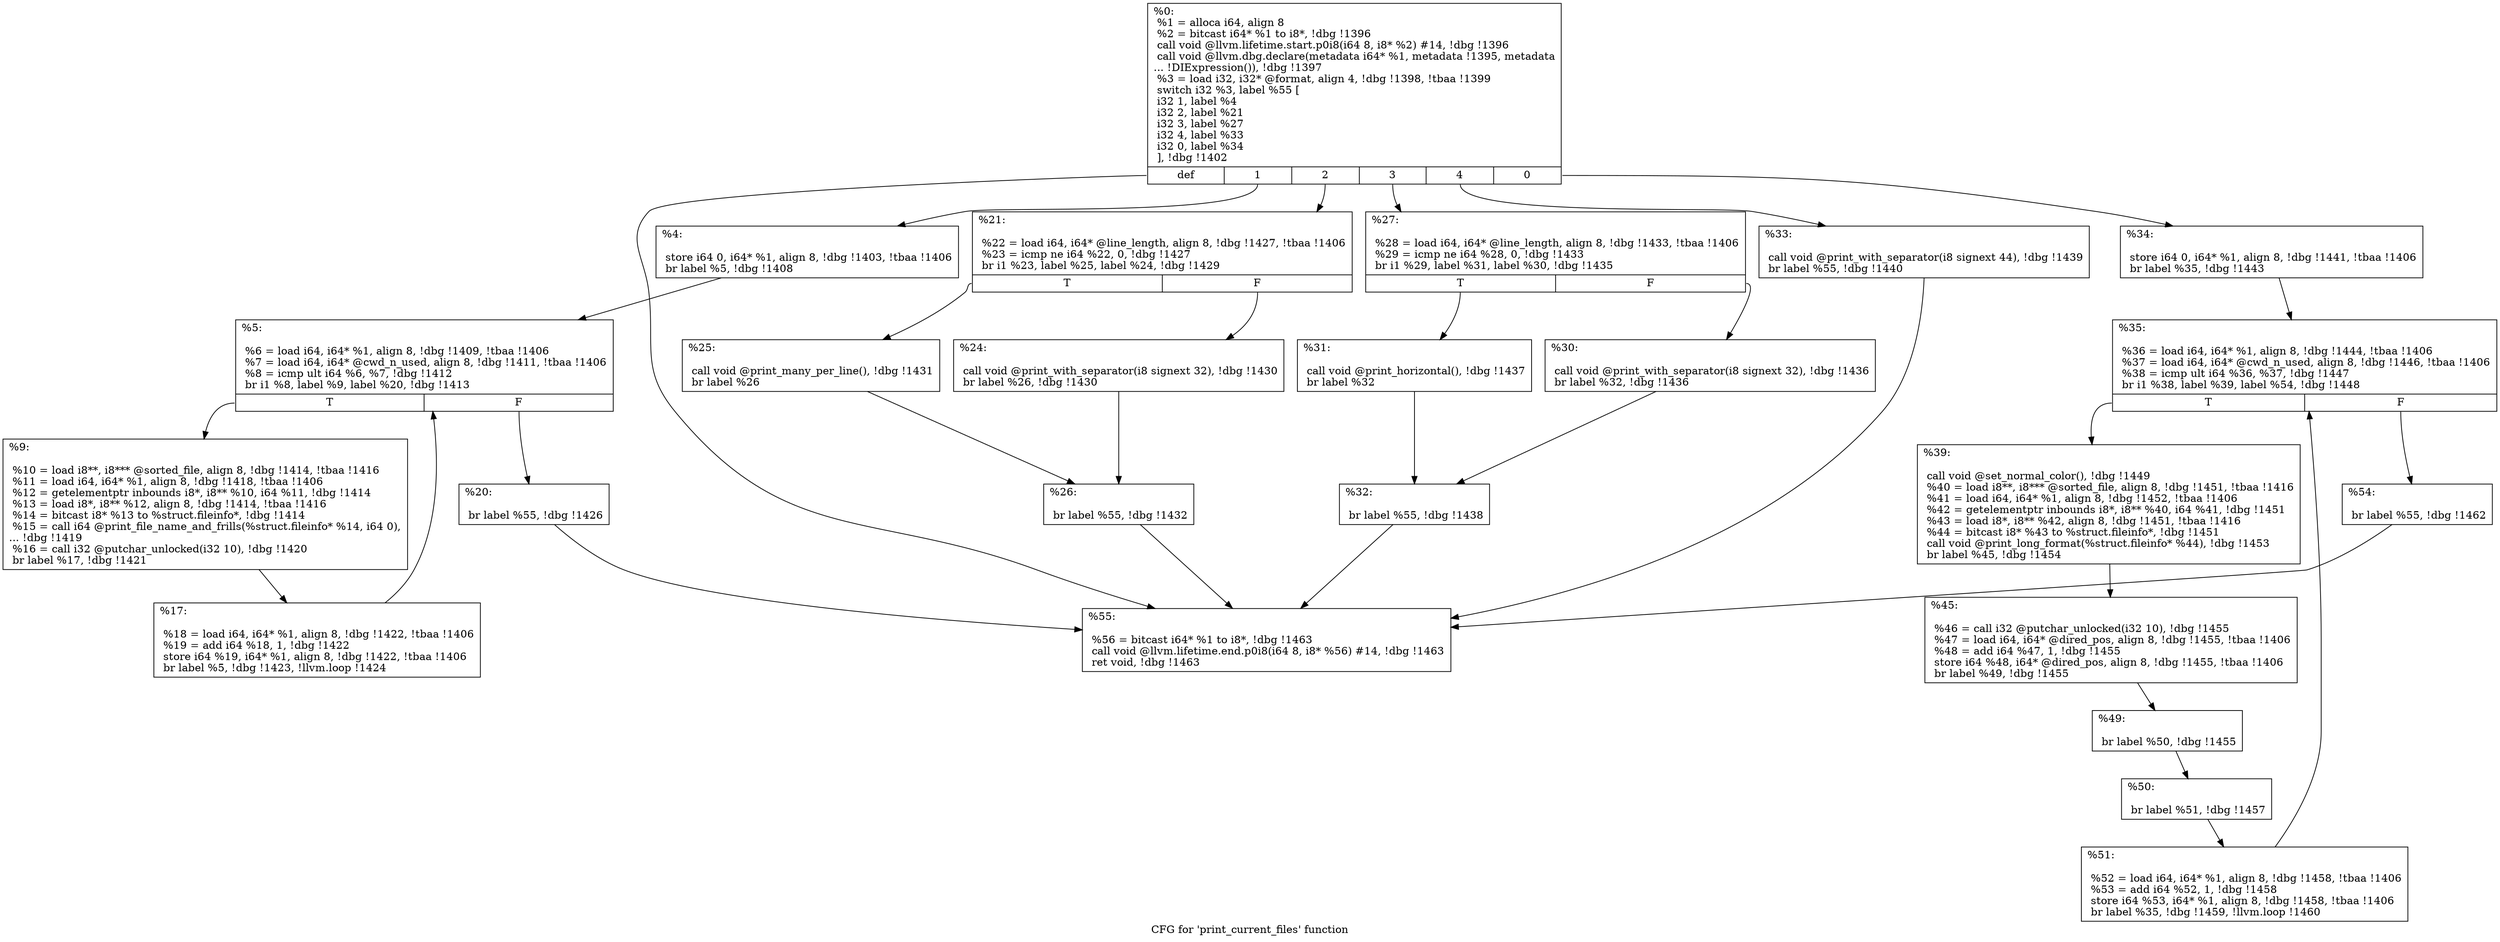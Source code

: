 digraph "CFG for 'print_current_files' function" {
	label="CFG for 'print_current_files' function";

	Node0x21e7fe0 [shape=record,label="{%0:\l  %1 = alloca i64, align 8\l  %2 = bitcast i64* %1 to i8*, !dbg !1396\l  call void @llvm.lifetime.start.p0i8(i64 8, i8* %2) #14, !dbg !1396\l  call void @llvm.dbg.declare(metadata i64* %1, metadata !1395, metadata\l... !DIExpression()), !dbg !1397\l  %3 = load i32, i32* @format, align 4, !dbg !1398, !tbaa !1399\l  switch i32 %3, label %55 [\l    i32 1, label %4\l    i32 2, label %21\l    i32 3, label %27\l    i32 4, label %33\l    i32 0, label %34\l  ], !dbg !1402\l|{<s0>def|<s1>1|<s2>2|<s3>3|<s4>4|<s5>0}}"];
	Node0x21e7fe0:s0 -> Node0x22494f0;
	Node0x21e7fe0:s1 -> Node0x21efd40;
	Node0x21e7fe0:s2 -> Node0x21efed0;
	Node0x21e7fe0:s3 -> Node0x21f0010;
	Node0x21e7fe0:s4 -> Node0x2249220;
	Node0x21e7fe0:s5 -> Node0x2249270;
	Node0x21efd40 [shape=record,label="{%4:\l\l  store i64 0, i64* %1, align 8, !dbg !1403, !tbaa !1406\l  br label %5, !dbg !1408\l}"];
	Node0x21efd40 -> Node0x21efd90;
	Node0x21efd90 [shape=record,label="{%5:\l\l  %6 = load i64, i64* %1, align 8, !dbg !1409, !tbaa !1406\l  %7 = load i64, i64* @cwd_n_used, align 8, !dbg !1411, !tbaa !1406\l  %8 = icmp ult i64 %6, %7, !dbg !1412\l  br i1 %8, label %9, label %20, !dbg !1413\l|{<s0>T|<s1>F}}"];
	Node0x21efd90:s0 -> Node0x21efde0;
	Node0x21efd90:s1 -> Node0x21efe80;
	Node0x21efde0 [shape=record,label="{%9:\l\l  %10 = load i8**, i8*** @sorted_file, align 8, !dbg !1414, !tbaa !1416\l  %11 = load i64, i64* %1, align 8, !dbg !1418, !tbaa !1406\l  %12 = getelementptr inbounds i8*, i8** %10, i64 %11, !dbg !1414\l  %13 = load i8*, i8** %12, align 8, !dbg !1414, !tbaa !1416\l  %14 = bitcast i8* %13 to %struct.fileinfo*, !dbg !1414\l  %15 = call i64 @print_file_name_and_frills(%struct.fileinfo* %14, i64 0),\l... !dbg !1419\l  %16 = call i32 @putchar_unlocked(i32 10), !dbg !1420\l  br label %17, !dbg !1421\l}"];
	Node0x21efde0 -> Node0x21efe30;
	Node0x21efe30 [shape=record,label="{%17:\l\l  %18 = load i64, i64* %1, align 8, !dbg !1422, !tbaa !1406\l  %19 = add i64 %18, 1, !dbg !1422\l  store i64 %19, i64* %1, align 8, !dbg !1422, !tbaa !1406\l  br label %5, !dbg !1423, !llvm.loop !1424\l}"];
	Node0x21efe30 -> Node0x21efd90;
	Node0x21efe80 [shape=record,label="{%20:\l\l  br label %55, !dbg !1426\l}"];
	Node0x21efe80 -> Node0x22494f0;
	Node0x21efed0 [shape=record,label="{%21:\l\l  %22 = load i64, i64* @line_length, align 8, !dbg !1427, !tbaa !1406\l  %23 = icmp ne i64 %22, 0, !dbg !1427\l  br i1 %23, label %25, label %24, !dbg !1429\l|{<s0>T|<s1>F}}"];
	Node0x21efed0:s0 -> Node0x21eff70;
	Node0x21efed0:s1 -> Node0x21eff20;
	Node0x21eff20 [shape=record,label="{%24:\l\l  call void @print_with_separator(i8 signext 32), !dbg !1430\l  br label %26, !dbg !1430\l}"];
	Node0x21eff20 -> Node0x21effc0;
	Node0x21eff70 [shape=record,label="{%25:\l\l  call void @print_many_per_line(), !dbg !1431\l  br label %26\l}"];
	Node0x21eff70 -> Node0x21effc0;
	Node0x21effc0 [shape=record,label="{%26:\l\l  br label %55, !dbg !1432\l}"];
	Node0x21effc0 -> Node0x22494f0;
	Node0x21f0010 [shape=record,label="{%27:\l\l  %28 = load i64, i64* @line_length, align 8, !dbg !1433, !tbaa !1406\l  %29 = icmp ne i64 %28, 0, !dbg !1433\l  br i1 %29, label %31, label %30, !dbg !1435\l|{<s0>T|<s1>F}}"];
	Node0x21f0010:s0 -> Node0x2249180;
	Node0x21f0010:s1 -> Node0x21f0060;
	Node0x21f0060 [shape=record,label="{%30:\l\l  call void @print_with_separator(i8 signext 32), !dbg !1436\l  br label %32, !dbg !1436\l}"];
	Node0x21f0060 -> Node0x22491d0;
	Node0x2249180 [shape=record,label="{%31:\l\l  call void @print_horizontal(), !dbg !1437\l  br label %32\l}"];
	Node0x2249180 -> Node0x22491d0;
	Node0x22491d0 [shape=record,label="{%32:\l\l  br label %55, !dbg !1438\l}"];
	Node0x22491d0 -> Node0x22494f0;
	Node0x2249220 [shape=record,label="{%33:\l\l  call void @print_with_separator(i8 signext 44), !dbg !1439\l  br label %55, !dbg !1440\l}"];
	Node0x2249220 -> Node0x22494f0;
	Node0x2249270 [shape=record,label="{%34:\l\l  store i64 0, i64* %1, align 8, !dbg !1441, !tbaa !1406\l  br label %35, !dbg !1443\l}"];
	Node0x2249270 -> Node0x22492c0;
	Node0x22492c0 [shape=record,label="{%35:\l\l  %36 = load i64, i64* %1, align 8, !dbg !1444, !tbaa !1406\l  %37 = load i64, i64* @cwd_n_used, align 8, !dbg !1446, !tbaa !1406\l  %38 = icmp ult i64 %36, %37, !dbg !1447\l  br i1 %38, label %39, label %54, !dbg !1448\l|{<s0>T|<s1>F}}"];
	Node0x22492c0:s0 -> Node0x2249310;
	Node0x22492c0:s1 -> Node0x22494a0;
	Node0x2249310 [shape=record,label="{%39:\l\l  call void @set_normal_color(), !dbg !1449\l  %40 = load i8**, i8*** @sorted_file, align 8, !dbg !1451, !tbaa !1416\l  %41 = load i64, i64* %1, align 8, !dbg !1452, !tbaa !1406\l  %42 = getelementptr inbounds i8*, i8** %40, i64 %41, !dbg !1451\l  %43 = load i8*, i8** %42, align 8, !dbg !1451, !tbaa !1416\l  %44 = bitcast i8* %43 to %struct.fileinfo*, !dbg !1451\l  call void @print_long_format(%struct.fileinfo* %44), !dbg !1453\l  br label %45, !dbg !1454\l}"];
	Node0x2249310 -> Node0x2249360;
	Node0x2249360 [shape=record,label="{%45:\l\l  %46 = call i32 @putchar_unlocked(i32 10), !dbg !1455\l  %47 = load i64, i64* @dired_pos, align 8, !dbg !1455, !tbaa !1406\l  %48 = add i64 %47, 1, !dbg !1455\l  store i64 %48, i64* @dired_pos, align 8, !dbg !1455, !tbaa !1406\l  br label %49, !dbg !1455\l}"];
	Node0x2249360 -> Node0x22493b0;
	Node0x22493b0 [shape=record,label="{%49:\l\l  br label %50, !dbg !1455\l}"];
	Node0x22493b0 -> Node0x2249400;
	Node0x2249400 [shape=record,label="{%50:\l\l  br label %51, !dbg !1457\l}"];
	Node0x2249400 -> Node0x2249450;
	Node0x2249450 [shape=record,label="{%51:\l\l  %52 = load i64, i64* %1, align 8, !dbg !1458, !tbaa !1406\l  %53 = add i64 %52, 1, !dbg !1458\l  store i64 %53, i64* %1, align 8, !dbg !1458, !tbaa !1406\l  br label %35, !dbg !1459, !llvm.loop !1460\l}"];
	Node0x2249450 -> Node0x22492c0;
	Node0x22494a0 [shape=record,label="{%54:\l\l  br label %55, !dbg !1462\l}"];
	Node0x22494a0 -> Node0x22494f0;
	Node0x22494f0 [shape=record,label="{%55:\l\l  %56 = bitcast i64* %1 to i8*, !dbg !1463\l  call void @llvm.lifetime.end.p0i8(i64 8, i8* %56) #14, !dbg !1463\l  ret void, !dbg !1463\l}"];
}
